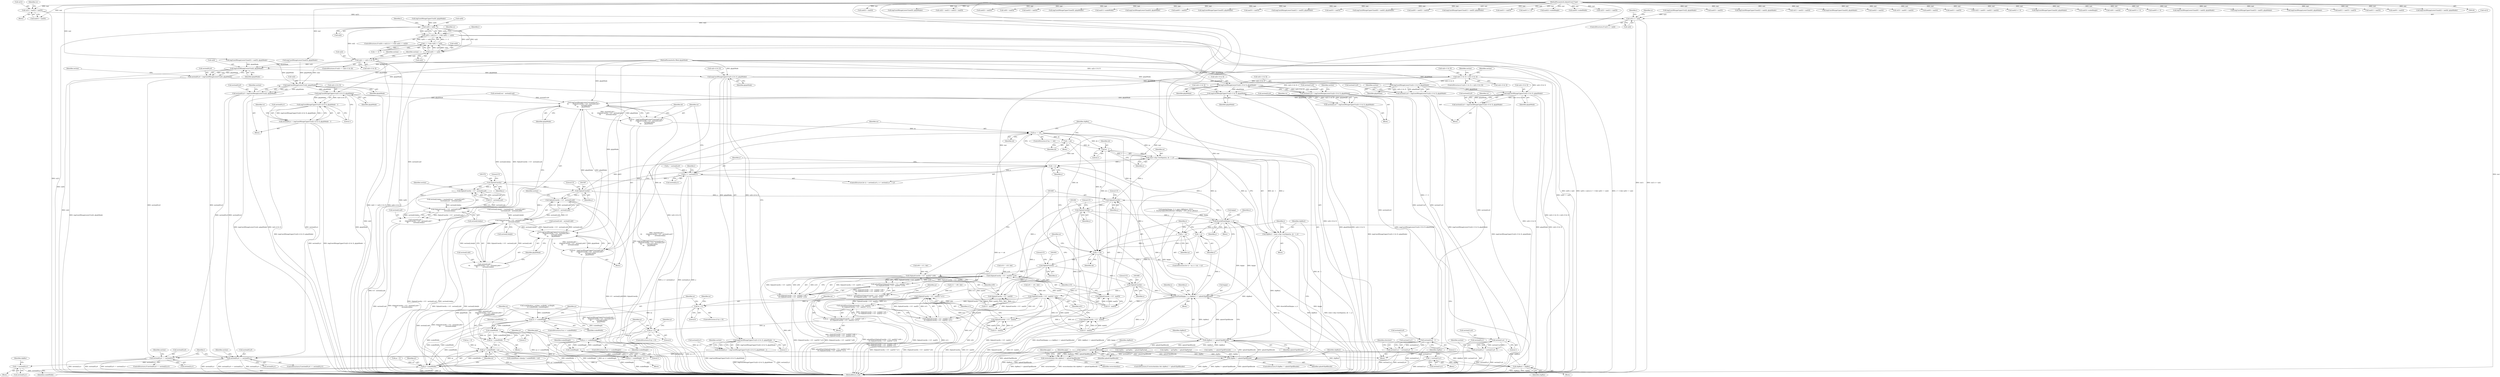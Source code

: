 digraph "0_poppler_a9b8ab4657dec65b8b86c225d12c533ad7e984e2@array" {
"1000165" [label="(Call,vy[1] = mat[3] + mat[5])"];
"1000105" [label="(MethodParameterIn,SplashCoord *mat)"];
"1000653" [label="(Call,vy[1] <= vy[i])"];
"1000666" [label="(Call,vy[0] < vy[i])"];
"1000665" [label="(Call,vy[0] < vy[i] || (i != 3 && vy[0] == vy[i]))"];
"1000677" [label="(Call,vy[0] == vy[i])"];
"1000673" [label="(Call,i != 3 && vy[0] == vy[i])"];
"1000689" [label="(Call,vy[i] == vy[(i+1) & 3])"];
"1000707" [label="(Call,imgCoordMungeLowerC(vy[i], glyphMode))"];
"1000701" [label="(Call,section[0].y0 = imgCoordMungeLowerC(vy[i], glyphMode))"];
"1001481" [label="(Call,section[0].y0 == section[0].y1)"];
"1001493" [label="(Call,++section[0].y1)"];
"1001507" [label="(Call,section[0].y0 == section[2].y1)"];
"1000719" [label="(Call,imgCoordMungeUpperC(vy[(i+2) & 3], glyphMode))"];
"1000718" [label="(Call,imgCoordMungeUpperC(vy[(i+2) & 3], glyphMode) - 1)"];
"1000712" [label="(Call,section[0].y1 = imgCoordMungeUpperC(vy[(i+2) & 3], glyphMode) - 1)"];
"1001560" [label="(Call,imgCoordMungeLowerC(section[i].xa0 +\n\t\t\t         ((SplashCoord)y + 0.5 - section[i].ya0) *\n\t\t\t           section[i].dxdya,\n\t\t\t       glyphMode))"];
"1001558" [label="(Call,xa = imgCoordMungeLowerC(section[i].xa0 +\n\t\t\t         ((SplashCoord)y + 0.5 - section[i].ya0) *\n\t\t\t           section[i].dxdya,\n\t\t\t       glyphMode))"];
"1001613" [label="(Call,xa == xb)"];
"1001617" [label="(Call,++xb)"];
"1001628" [label="(Call,xb - 1)"];
"1001626" [label="(Call,state->clip->testSpan(xa, xb - 1, y))"];
"1001555" [label="(Call,++y)"];
"1001548" [label="(Call,y <= section[i].y1)"];
"1001569" [label="(Call,(SplashCoord)y)"];
"1001567" [label="(Call,((SplashCoord)y + 0.5 - section[i].ya0) *\n\t\t\t           section[i].dxdya)"];
"1001561" [label="(Call,section[i].xa0 +\n\t\t\t         ((SplashCoord)y + 0.5 - section[i].ya0) *\n\t\t\t           section[i].dxdya)"];
"1001568" [label="(Call,(SplashCoord)y + 0.5 - section[i].ya0)"];
"1001596" [label="(Call,(SplashCoord)y)"];
"1001594" [label="(Call,((SplashCoord)y + 0.5 - section[i].yb0) *\n\t\t\t           section[i].dxdyb)"];
"1001587" [label="(Call,imgCoordMungeUpperC(section[i].xb0 +\n\t\t\t         ((SplashCoord)y + 0.5 - section[i].yb0) *\n\t\t\t           section[i].dxdyb,\n\t\t\t       glyphMode))"];
"1001585" [label="(Call,xb = imgCoordMungeUpperC(section[i].xb0 +\n\t\t\t         ((SplashCoord)y + 0.5 - section[i].yb0) *\n\t\t\t           section[i].dxdyb,\n\t\t\t       glyphMode))"];
"1001588" [label="(Call,section[i].xb0 +\n\t\t\t         ((SplashCoord)y + 0.5 - section[i].yb0) *\n\t\t\t           section[i].dxdyb)"];
"1001595" [label="(Call,(SplashCoord)y + 0.5 - section[i].yb0)"];
"1001664" [label="(Call,(SplashCoord)y)"];
"1001662" [label="(Call,((SplashCoord)y + 0.5 - mat[5]) * ir10)"];
"1001649" [label="(Call,splashFloor(((SplashCoord)x + 0.5 - mat[4]) * ir00 +\n\t\t\t ((SplashCoord)y + 0.5 - mat[5]) * ir10))"];
"1001647" [label="(Call,xx = splashFloor(((SplashCoord)x + 0.5 - mat[4]) * ir00 +\n\t\t\t ((SplashCoord)y + 0.5 - mat[5]) * ir10))"];
"1001700" [label="(Call,xx < 0)"];
"1001709" [label="(Call,xx >= scaledWidth)"];
"1001715" [label="(Call,scaledWidth - 1)"];
"1001713" [label="(Call,xx = scaledWidth - 1)"];
"1001745" [label="(Call,yy * scaledWidth + xx)"];
"1001746" [label="(Call,yy * scaledWidth)"];
"1001650" [label="(Call,((SplashCoord)x + 0.5 - mat[4]) * ir00 +\n\t\t\t ((SplashCoord)y + 0.5 - mat[5]) * ir10)"];
"1001663" [label="(Call,(SplashCoord)y + 0.5 - mat[5])"];
"1001690" [label="(Call,(SplashCoord)y)"];
"1001688" [label="(Call,((SplashCoord)y + 0.5 - mat[5]) * ir11)"];
"1001675" [label="(Call,splashFloor(((SplashCoord)x + 0.5 - mat[4]) * ir01 +\n\t\t\t ((SplashCoord)y + 0.5 - mat[5]) * ir11))"];
"1001673" [label="(Call,yy = splashFloor(((SplashCoord)x + 0.5 - mat[4]) * ir01 +\n\t\t\t ((SplashCoord)y + 0.5 - mat[5]) * ir11))"];
"1001719" [label="(Call,yy < 0)"];
"1001728" [label="(Call,yy >= scaledHeight)"];
"1001734" [label="(Call,scaledHeight - 1)"];
"1001732" [label="(Call,yy = scaledHeight - 1)"];
"1001676" [label="(Call,((SplashCoord)x + 0.5 - mat[4]) * ir01 +\n\t\t\t ((SplashCoord)y + 0.5 - mat[5]) * ir11)"];
"1001689" [label="(Call,(SplashCoord)y + 0.5 - mat[5])"];
"1001757" [label="(Call,drawAAPixel(&pipe, x, y))"];
"1001644" [label="(Call,++x)"];
"1001641" [label="(Call,x < xb)"];
"1001653" [label="(Call,(SplashCoord)x)"];
"1001651" [label="(Call,((SplashCoord)x + 0.5 - mat[4]) * ir00)"];
"1001652" [label="(Call,(SplashCoord)x + 0.5 - mat[4])"];
"1001679" [label="(Call,(SplashCoord)x)"];
"1001677" [label="(Call,((SplashCoord)x + 0.5 - mat[4]) * ir01)"];
"1001678" [label="(Call,(SplashCoord)x + 0.5 - mat[4])"];
"1001764" [label="(Call,drawPixel(&pipe, x, y, clipRes2 == splashClipAllInside))"];
"1001624" [label="(Call,clipRes2 = state->clip->testSpan(xa, xb - 1, y))"];
"1001753" [label="(Call,clipRes2 != splashClipAllInside)"];
"1001620" [label="(Call,clipRes != splashClipAllInside)"];
"1001634" [label="(Call,clipRes2 = clipRes)"];
"1001769" [label="(Call,clipRes2 == splashClipAllInside)"];
"1001751" [label="(Call,vectorAntialias && clipRes2 != splashClipAllInside)"];
"1001638" [label="(Call,x = xa)"];
"1000835" [label="(Call,imgCoordMungeLowerC(vy[i], glyphMode))"];
"1000829" [label="(Call,section[0].y0 = imgCoordMungeLowerC(vy[i], glyphMode))"];
"1000847" [label="(Call,imgCoordMungeUpperC(vy[(i+2) & 3], glyphMode))"];
"1000846" [label="(Call,imgCoordMungeUpperC(vy[(i+2) & 3], glyphMode) - 1)"];
"1000840" [label="(Call,section[2].y1 = imgCoordMungeUpperC(vy[(i+2) & 3], glyphMode) - 1)"];
"1000997" [label="(Call,imgCoordMungeLowerC(vy[(i+1) & 3], glyphMode))"];
"1000991" [label="(Call,section[1].y0 = imgCoordMungeLowerC(vy[(i+1) & 3], glyphMode))"];
"1001257" [label="(Call,section[1].y0 - 1)"];
"1001251" [label="(Call,section[0].y1 = section[1].y0 - 1)"];
"1001012" [label="(Call,imgCoordMungeUpperC(vy[(i+3) & 3], glyphMode))"];
"1001006" [label="(Call,section[2].y0 = imgCoordMungeUpperC(vy[(i+3) & 3], glyphMode))"];
"1001270" [label="(Call,section[2].y0 - 1)"];
"1001264" [label="(Call,section[1].y1 = section[2].y0 - 1)"];
"1001519" [label="(Call,++section[1].y1)"];
"1001128" [label="(Call,imgCoordMungeLowerC(vy[(i+3) & 3], glyphMode))"];
"1001122" [label="(Call,section[1].y0 = imgCoordMungeLowerC(vy[(i+3) & 3], glyphMode))"];
"1001143" [label="(Call,imgCoordMungeUpperC(vy[(i+1) & 3], glyphMode))"];
"1001137" [label="(Call,section[2].y0 = imgCoordMungeUpperC(vy[(i+1) & 3], glyphMode))"];
"1000975" [label="(Call,vy[(i+1) & 3] < vy[(i+3) & 3])"];
"1001645" [label="(Identifier,x)"];
"1001677" [label="(Call,((SplashCoord)x + 0.5 - mat[4]) * ir01)"];
"1001276" [label="(Literal,1)"];
"1001774" [label="(MethodReturn,void)"];
"1000997" [label="(Call,imgCoordMungeLowerC(vy[(i+1) & 3], glyphMode))"];
"1000689" [label="(Call,vy[i] == vy[(i+1) & 3])"];
"1001723" [label="(Call,yy = 0)"];
"1001627" [label="(Identifier,xa)"];
"1001492" [label="(Block,)"];
"1001769" [label="(Call,clipRes2 == splashClipAllInside)"];
"1001676" [label="(Call,((SplashCoord)x + 0.5 - mat[4]) * ir01 +\n\t\t\t ((SplashCoord)y + 0.5 - mat[5]) * ir11)"];
"1001263" [label="(Literal,1)"];
"1001129" [label="(Call,vy[(i+3) & 3])"];
"1000451" [label="(Call,mat[2] + mat[4])"];
"1001599" [label="(Call,0.5 - section[i].yb0)"];
"1001749" [label="(Identifier,xx)"];
"1001759" [label="(Identifier,pipe)"];
"1000840" [label="(Call,section[2].y1 = imgCoordMungeUpperC(vy[(i+2) & 3], glyphMode) - 1)"];
"1001595" [label="(Call,(SplashCoord)y + 0.5 - section[i].yb0)"];
"1000835" [label="(Call,imgCoordMungeLowerC(vy[i], glyphMode))"];
"1001704" [label="(Call,xx = 0)"];
"1001526" [label="(Identifier,clipRes)"];
"1000830" [label="(Call,section[0].y0)"];
"1000688" [label="(ControlStructure,if (vy[i] == vy[(i+1) & 3]))"];
"1001499" [label="(Call,clipRes = opClipRes = splashClipPartial)"];
"1000408" [label="(Call,imgCoordMungeLowerC(mat[5], glyphMode))"];
"1001648" [label="(Identifier,xx)"];
"1000975" [label="(Call,vy[(i+1) & 3] < vy[(i+3) & 3])"];
"1000169" [label="(Call,mat[3] + mat[5])"];
"1001584" [label="(Identifier,glyphMode)"];
"1000191" [label="(Call,vy[2] = mat[1] + mat[3] + mat[5])"];
"1001646" [label="(Block,)"];
"1001729" [label="(Identifier,yy)"];
"1001128" [label="(Call,imgCoordMungeLowerC(vy[(i+3) & 3], glyphMode))"];
"1000664" [label="(ControlStructure,if (vy[0] < vy[i] || (i != 3 && vy[0] == vy[i])))"];
"1001548" [label="(Call,y <= section[i].y1)"];
"1000992" [label="(Call,section[1].y0)"];
"1001121" [label="(Block,)"];
"1001257" [label="(Call,section[1].y0 - 1)"];
"1001700" [label="(Call,xx < 0)"];
"1001589" [label="(Call,section[i].xb0)"];
"1000860" [label="(Identifier,section)"];
"1001636" [label="(Identifier,clipRes)"];
"1000184" [label="(Call,mat[2] + mat[4])"];
"1001507" [label="(Call,section[0].y0 == section[2].y1)"];
"1000719" [label="(Call,imgCoordMungeUpperC(vy[(i+2) & 3], glyphMode))"];
"1001151" [label="(Identifier,glyphMode)"];
"1001598" [label="(Identifier,y)"];
"1000147" [label="(Call,vy[0] = mat[5])"];
"1001748" [label="(Identifier,scaledWidth)"];
"1000611" [label="(Call,ir11 = r00 / det)"];
"1001643" [label="(Identifier,xb)"];
"1001540" [label="(ControlStructure,for (y = section[i].y0; y <= section[i].y1; ++y))"];
"1001620" [label="(Call,clipRes != splashClipAllInside)"];
"1000667" [label="(Call,vy[0])"];
"1000666" [label="(Call,vy[0] < vy[i])"];
"1001657" [label="(Literal,0.5)"];
"1000856" [label="(Literal,1)"];
"1001765" [label="(Call,&pipe)"];
"1001623" [label="(Block,)"];
"1000700" [label="(Block,)"];
"1001562" [label="(Call,section[i].xa0)"];
"1000475" [label="(Call,mat[2] + mat[4])"];
"1001673" [label="(Call,yy = splashFloor(((SplashCoord)x + 0.5 - mat[4]) * ir01 +\n\t\t\t ((SplashCoord)y + 0.5 - mat[5]) * ir11))"];
"1001734" [label="(Call,scaledHeight - 1)"];
"1001258" [label="(Call,section[1].y0)"];
"1000418" [label="(Call,imgCoordMungeUpperC(mat[5], glyphMode))"];
"1000848" [label="(Call,vy[(i+2) & 3])"];
"1001701" [label="(Identifier,xx)"];
"1000559" [label="(Call,mat[1] / scaledWidth)"];
"1001647" [label="(Call,xx = splashFloor(((SplashCoord)x + 0.5 - mat[4]) * ir00 +\n\t\t\t ((SplashCoord)y + 0.5 - mat[5]) * ir10))"];
"1001747" [label="(Identifier,yy)"];
"1000675" [label="(Identifier,i)"];
"1001522" [label="(Identifier,section)"];
"1001716" [label="(Identifier,scaledWidth)"];
"1001745" [label="(Call,yy * scaledWidth + xx)"];
"1001394" [label="(Call,section[i].dxdya = (section[i].xa1 - section[i].xa0) /\n                       (section[i].ya1 - section[i].ya0))"];
"1000459" [label="(Call,imgCoordMungeLowerC(mat[4], glyphMode))"];
"1000693" [label="(Call,vy[(i+1) & 3])"];
"1001138" [label="(Call,section[2].y0)"];
"1000712" [label="(Call,section[0].y1 = imgCoordMungeUpperC(vy[(i+2) & 3], glyphMode) - 1)"];
"1000836" [label="(Call,vy[i])"];
"1000702" [label="(Call,section[0].y0)"];
"1001631" [label="(Identifier,y)"];
"1001560" [label="(Call,imgCoordMungeLowerC(section[i].xa0 +\n\t\t\t         ((SplashCoord)y + 0.5 - section[i].ya0) *\n\t\t\t           section[i].dxdya,\n\t\t\t       glyphMode))"];
"1001668" [label="(Literal,0.5)"];
"1001622" [label="(Identifier,splashClipAllInside)"];
"1000832" [label="(Identifier,section)"];
"1000674" [label="(Call,i != 3)"];
"1001612" [label="(ControlStructure,if (xa == xb))"];
"1001024" [label="(Identifier,vx)"];
"1001758" [label="(Call,&pipe)"];
"1001662" [label="(Call,((SplashCoord)y + 0.5 - mat[5]) * ir10)"];
"1000847" [label="(Call,imgCoordMungeUpperC(vy[(i+2) & 3], glyphMode))"];
"1001555" [label="(Call,++y)"];
"1000357" [label="(Call,mat[0] + mat[4])"];
"1001452" [label="(Call,pipeInit(&pipe, 0, 0, state->fillPattern, NULL,\n\t   (Guchar)splashRound(state->fillAlpha * 255), gTrue, gFalse))"];
"1000974" [label="(ControlStructure,if (vy[(i+1) & 3] < vy[(i+3) & 3]))"];
"1000662" [label="(Identifier,i)"];
"1000512" [label="(Call,imgCoordMungeUpperC(mat[5], glyphMode))"];
"1001674" [label="(Identifier,yy)"];
"1001541" [label="(Call,y = section[i].y0)"];
"1001763" [label="(Block,)"];
"1000199" [label="(Call,mat[3] + mat[5])"];
"1001692" [label="(Identifier,y)"];
"1000423" [label="(Call,imgCoordMungeLowerC(mat[1] + mat[5], glyphMode))"];
"1001572" [label="(Call,0.5 - section[i].ya0)"];
"1000494" [label="(Call,mat[3] + mat[5])"];
"1001709" [label="(Call,xx >= scaledWidth)"];
"1001587" [label="(Call,imgCoordMungeUpperC(section[i].xb0 +\n\t\t\t         ((SplashCoord)y + 0.5 - section[i].yb0) *\n\t\t\t           section[i].dxdyb,\n\t\t\t       glyphMode))"];
"1001007" [label="(Call,section[2].y0)"];
"1001430" [label="(Call,section[i].xb1 - section[i].xb0)"];
"1000594" [label="(Call,ir00 = r11 / det)"];
"1001271" [label="(Call,section[2].y0)"];
"1001639" [label="(Identifier,x)"];
"1001252" [label="(Call,section[0].y1)"];
"1001708" [label="(ControlStructure,if (xx >= scaledWidth))"];
"1001687" [label="(Identifier,ir01)"];
"1000356" [label="(Call,imgCoordMungeUpperC(mat[0] + mat[4], glyphMode))"];
"1001558" [label="(Call,xa = imgCoordMungeLowerC(section[i].xa0 +\n\t\t\t         ((SplashCoord)y + 0.5 - section[i].ya0) *\n\t\t\t           section[i].dxdya,\n\t\t\t       glyphMode))"];
"1001735" [label="(Identifier,scaledHeight)"];
"1001728" [label="(Call,yy >= scaledHeight)"];
"1000180" [label="(Call,mat[0] + mat[2] + mat[4])"];
"1001143" [label="(Call,imgCoordMungeUpperC(vy[(i+1) & 3], glyphMode))"];
"1001663" [label="(Call,(SplashCoord)y + 0.5 - mat[5])"];
"1001481" [label="(Call,section[0].y0 == section[0].y1)"];
"1000668" [label="(Identifier,vy)"];
"1000399" [label="(Call,imgCoordMungeUpperC(mat[1] + mat[5], glyphMode))"];
"1000424" [label="(Call,mat[1] + mat[5])"];
"1000313" [label="(Call,imgCoordMungeUpperC(vy[i], glyphMode))"];
"1000390" [label="(Call,mat[1] >= 0)"];
"1001600" [label="(Literal,0.5)"];
"1001626" [label="(Call,state->clip->testSpan(xa, xb - 1, y))"];
"1000566" [label="(Call,mat[2] / scaledHeight)"];
"1000665" [label="(Call,vy[0] < vy[i] || (i != 3 && vy[0] == vy[i]))"];
"1001496" [label="(Identifier,section)"];
"1000552" [label="(Call,mat[0] / scaledWidth)"];
"1000165" [label="(Call,vy[1] = mat[3] + mat[5])"];
"1001664" [label="(Call,(SplashCoord)y)"];
"1000843" [label="(Identifier,section)"];
"1001278" [label="(Identifier,nSections)"];
"1000728" [label="(Literal,1)"];
"1000166" [label="(Call,vy[1])"];
"1000217" [label="(Call,vy[3] = mat[1] + mat[5])"];
"1001712" [label="(Block,)"];
"1001719" [label="(Call,yy < 0)"];
"1001760" [label="(Identifier,x)"];
"1001571" [label="(Identifier,y)"];
"1000502" [label="(Call,imgCoordMungeLowerC(mat[5], glyphMode))"];
"1000855" [label="(Identifier,glyphMode)"];
"1001771" [label="(Identifier,splashClipAllInside)"];
"1001618" [label="(Identifier,xb)"];
"1001596" [label="(Call,(SplashCoord)y)"];
"1000518" [label="(Call,mat[3] + mat[5])"];
"1001614" [label="(Identifier,xa)"];
"1001630" [label="(Literal,1)"];
"1000605" [label="(Call,ir10 = -r10 / det)"];
"1000711" [label="(Identifier,glyphMode)"];
"1001136" [label="(Identifier,glyphMode)"];
"1001270" [label="(Call,section[2].y0 - 1)"];
"1000715" [label="(Identifier,section)"];
"1001690" [label="(Call,(SplashCoord)y)"];
"1001557" [label="(Block,)"];
"1000994" [label="(Identifier,section)"];
"1001619" [label="(ControlStructure,if (clipRes != splashClipAllInside))"];
"1000828" [label="(Block,)"];
"1000450" [label="(Call,imgCoordMungeUpperC(mat[2] + mat[4], glyphMode))"];
"1000732" [label="(Identifier,vx)"];
"1000154" [label="(Call,vx[1] = mat[2] + mat[4])"];
"1001650" [label="(Call,((SplashCoord)x + 0.5 - mat[4]) * ir00 +\n\t\t\t ((SplashCoord)y + 0.5 - mat[5]) * ir10)"];
"1001585" [label="(Call,xb = imgCoordMungeUpperC(section[i].xb0 +\n\t\t\t         ((SplashCoord)y + 0.5 - section[i].yb0) *\n\t\t\t           section[i].dxdyb,\n\t\t\t       glyphMode))"];
"1001401" [label="(Call,section[i].xa1 - section[i].xa0)"];
"1001694" [label="(Literal,0.5)"];
"1000375" [label="(Call,imgCoordMungeUpperC(mat[4], glyphMode))"];
"1001770" [label="(Identifier,clipRes2)"];
"1000720" [label="(Call,vy[(i+2) & 3])"];
"1000690" [label="(Call,vy[i])"];
"1001251" [label="(Call,section[0].y1 = section[1].y0 - 1)"];
"1001569" [label="(Call,(SplashCoord)y)"];
"1001751" [label="(Call,vectorAntialias && clipRes2 != splashClipAllInside)"];
"1001675" [label="(Call,splashFloor(((SplashCoord)x + 0.5 - mat[4]) * ir01 +\n\t\t\t ((SplashCoord)y + 0.5 - mat[5]) * ir11))"];
"1001710" [label="(Identifier,xx)"];
"1000678" [label="(Call,vy[0])"];
"1000681" [label="(Call,vy[i])"];
"1001506" [label="(ControlStructure,if (section[0].y0 == section[2].y1))"];
"1001717" [label="(Literal,1)"];
"1000158" [label="(Call,mat[2] + mat[4])"];
"1001727" [label="(ControlStructure,if (yy >= scaledHeight))"];
"1001588" [label="(Call,section[i].xb0 +\n\t\t\t         ((SplashCoord)y + 0.5 - section[i].yb0) *\n\t\t\t           section[i].dxdyb)"];
"1001666" [label="(Identifier,y)"];
"1001606" [label="(Call,section[i].dxdyb)"];
"1001525" [label="(Call,clipRes = opClipRes = splashClipPartial)"];
"1000206" [label="(Call,vx[3] = mat[0] + mat[4])"];
"1000991" [label="(Call,section[1].y0 = imgCoordMungeLowerC(vy[(i+1) & 3], glyphMode))"];
"1001628" [label="(Call,xb - 1)"];
"1001532" [label="(Identifier,i)"];
"1001629" [label="(Identifier,xb)"];
"1000713" [label="(Call,section[0].y1)"];
"1001613" [label="(Call,xa == xb)"];
"1001702" [label="(Literal,0)"];
"1001753" [label="(Call,clipRes2 != splashClipAllInside)"];
"1001736" [label="(Literal,1)"];
"1000105" [label="(MethodParameterIn,SplashCoord *mat)"];
"1001568" [label="(Call,(SplashCoord)y + 0.5 - section[i].ya0)"];
"1001012" [label="(Call,imgCoordMungeUpperC(vy[(i+3) & 3], glyphMode))"];
"1000990" [label="(Block,)"];
"1000653" [label="(Call,vy[1] <= vy[i])"];
"1001640" [label="(Identifier,xa)"];
"1001518" [label="(Block,)"];
"1000670" [label="(Call,vy[i])"];
"1001683" [label="(Literal,0.5)"];
"1001761" [label="(Identifier,y)"];
"1001644" [label="(Call,++x)"];
"1001720" [label="(Identifier,yy)"];
"1001679" [label="(Call,(SplashCoord)x)"];
"1001579" [label="(Call,section[i].dxdya)"];
"1000704" [label="(Identifier,section)"];
"1001608" [label="(Identifier,section)"];
"1000677" [label="(Call,vy[0] == vy[i])"];
"1001766" [label="(Identifier,pipe)"];
"1001637" [label="(ControlStructure,for (x = xa; x < xb; ++x))"];
"1001698" [label="(Identifier,ir11)"];
"1000517" [label="(Call,imgCoordMungeLowerC(mat[3] + mat[5], glyphMode))"];
"1001661" [label="(Identifier,ir00)"];
"1001616" [label="(Block,)"];
"1001711" [label="(Identifier,scaledWidth)"];
"1001699" [label="(ControlStructure,if (xx < 0))"];
"1001123" [label="(Call,section[1].y0)"];
"1000707" [label="(Call,imgCoordMungeLowerC(vy[i], glyphMode))"];
"1000599" [label="(Call,ir01 = -r01 / det)"];
"1001487" [label="(Call,section[0].y1)"];
"1001714" [label="(Identifier,xx)"];
"1001733" [label="(Identifier,yy)"];
"1001764" [label="(Call,drawPixel(&pipe, x, y, clipRes2 == splashClipAllInside))"];
"1001689" [label="(Call,(SplashCoord)y + 0.5 - mat[5])"];
"1001009" [label="(Identifier,section)"];
"1000381" [label="(Call,mat[0] + mat[4])"];
"1000829" [label="(Call,section[0].y0 = imgCoordMungeLowerC(vy[i], glyphMode))"];
"1001624" [label="(Call,clipRes2 = state->clip->testSpan(xa, xb - 1, y))"];
"1001754" [label="(Identifier,clipRes2)"];
"1001652" [label="(Call,(SplashCoord)x + 0.5 - mat[4])"];
"1000178" [label="(Identifier,vx)"];
"1000400" [label="(Call,mat[1] + mat[5])"];
"1001520" [label="(Call,section[1].y1)"];
"1001750" [label="(ControlStructure,if (vectorAntialias && clipRes2 != splashClipAllInside))"];
"1001581" [label="(Identifier,section)"];
"1001513" [label="(Call,section[2].y1)"];
"1001705" [label="(Identifier,xx)"];
"1001567" [label="(Call,((SplashCoord)y + 0.5 - section[i].ya0) *\n\t\t\t           section[i].dxdya)"];
"1001731" [label="(Block,)"];
"1001756" [label="(Block,)"];
"1000176" [label="(Call,vx[2] = mat[0] + mat[2] + mat[4])"];
"1001755" [label="(Identifier,splashClipAllInside)"];
"1001559" [label="(Identifier,xa)"];
"1001634" [label="(Call,clipRes2 = clipRes)"];
"1000976" [label="(Call,vy[(i+1) & 3])"];
"1001642" [label="(Identifier,x)"];
"1001746" [label="(Call,yy * scaledWidth)"];
"1000106" [label="(MethodParameterIn,GBool glyphMode)"];
"1001693" [label="(Call,0.5 - mat[5])"];
"1001713" [label="(Call,xx = scaledWidth - 1)"];
"1001681" [label="(Identifier,x)"];
"1000441" [label="(Call,mat[2] >= 0)"];
"1001678" [label="(Call,(SplashCoord)x + 0.5 - mat[4])"];
"1000107" [label="(Block,)"];
"1001265" [label="(Call,section[1].y1)"];
"1001006" [label="(Call,section[2].y0 = imgCoordMungeUpperC(vy[(i+3) & 3], glyphMode))"];
"1001724" [label="(Identifier,yy)"];
"1001767" [label="(Identifier,x)"];
"1001721" [label="(Literal,0)"];
"1000998" [label="(Call,vy[(i+1) & 3])"];
"1000469" [label="(Call,imgCoordMungeUpperC(mat[4], glyphMode))"];
"1000718" [label="(Call,imgCoordMungeUpperC(vy[(i+2) & 3], glyphMode) - 1)"];
"1001635" [label="(Identifier,clipRes2)"];
"1000573" [label="(Call,mat[3] / scaledHeight)"];
"1001611" [label="(Identifier,glyphMode)"];
"1000140" [label="(Call,vx[0] = mat[4])"];
"1001688" [label="(Call,((SplashCoord)y + 0.5 - mat[5]) * ir11)"];
"1001594" [label="(Call,((SplashCoord)y + 0.5 - section[i].yb0) *\n\t\t\t           section[i].dxdyb)"];
"1001550" [label="(Call,section[i].y1)"];
"1001656" [label="(Call,0.5 - mat[4])"];
"1000691" [label="(Identifier,vy)"];
"1000841" [label="(Call,section[2].y1)"];
"1001715" [label="(Call,scaledWidth - 1)"];
"1001480" [label="(ControlStructure,if (section[0].y0 == section[0].y1))"];
"1001508" [label="(Call,section[0].y0)"];
"1001617" [label="(Call,++xb)"];
"1001732" [label="(Call,yy = scaledHeight - 1)"];
"1000484" [label="(Call,mat[3] >= 0)"];
"1001586" [label="(Identifier,xb)"];
"1001267" [label="(Identifier,section)"];
"1000347" [label="(Call,mat[0] >= 0)"];
"1000380" [label="(Call,imgCoordMungeLowerC(mat[0] + mat[4], glyphMode))"];
"1000983" [label="(Call,vy[(i+3) & 3])"];
"1001615" [label="(Identifier,xb)"];
"1001423" [label="(Call,section[i].dxdyb = (section[i].xb1 - section[i].xb0) /\n                       (section[i].yb1 - section[i].yb0))"];
"1001621" [label="(Identifier,clipRes)"];
"1000701" [label="(Call,section[0].y0 = imgCoordMungeLowerC(vy[i], glyphMode))"];
"1001549" [label="(Identifier,y)"];
"1000493" [label="(Call,imgCoordMungeUpperC(mat[3] + mat[5], glyphMode))"];
"1001561" [label="(Call,section[i].xa0 +\n\t\t\t         ((SplashCoord)y + 0.5 - section[i].ya0) *\n\t\t\t           section[i].dxdya)"];
"1001718" [label="(ControlStructure,if (yy < 0))"];
"1001655" [label="(Identifier,x)"];
"1001739" [label="(Identifier,pipe)"];
"1001125" [label="(Identifier,section)"];
"1001500" [label="(Identifier,clipRes)"];
"1001667" [label="(Call,0.5 - mat[5])"];
"1000251" [label="(Call,imgCoordMungeUpperC(vy[0], glyphMode))"];
"1000657" [label="(Call,vy[i])"];
"1001651" [label="(Call,((SplashCoord)x + 0.5 - mat[4]) * ir00)"];
"1001140" [label="(Identifier,section)"];
"1000365" [label="(Call,imgCoordMungeLowerC(mat[4], glyphMode))"];
"1001768" [label="(Identifier,y)"];
"1001144" [label="(Call,vy[(i+1) & 3])"];
"1001672" [label="(Identifier,ir10)"];
"1000673" [label="(Call,i != 3 && vy[0] == vy[i])"];
"1000195" [label="(Call,mat[1] + mat[3] + mat[5])"];
"1000708" [label="(Call,vy[i])"];
"1001633" [label="(Block,)"];
"1001122" [label="(Call,section[1].y0 = imgCoordMungeLowerC(vy[(i+3) & 3], glyphMode))"];
"1000686" [label="(Identifier,i)"];
"1001264" [label="(Call,section[1].y1 = section[2].y0 - 1)"];
"1001020" [label="(Identifier,glyphMode)"];
"1001573" [label="(Literal,0.5)"];
"1000839" [label="(Identifier,glyphMode)"];
"1000846" [label="(Call,imgCoordMungeUpperC(vy[(i+2) & 3], glyphMode) - 1)"];
"1001137" [label="(Call,section[2].y0 = imgCoordMungeUpperC(vy[(i+1) & 3], glyphMode))"];
"1000221" [label="(Call,mat[1] + mat[5])"];
"1000727" [label="(Identifier,glyphMode)"];
"1001556" [label="(Identifier,y)"];
"1001730" [label="(Identifier,scaledHeight)"];
"1001013" [label="(Call,vy[(i+3) & 3])"];
"1001494" [label="(Call,section[0].y1)"];
"1001155" [label="(Identifier,vx)"];
"1001649" [label="(Call,splashFloor(((SplashCoord)x + 0.5 - mat[4]) * ir00 +\n\t\t\t ((SplashCoord)y + 0.5 - mat[5]) * ir10))"];
"1001741" [label="(Call,scaledMask->data[yy * scaledWidth + xx])"];
"1000654" [label="(Call,vy[1])"];
"1001482" [label="(Call,section[0].y0)"];
"1001641" [label="(Call,x < xb)"];
"1000652" [label="(ControlStructure,if (vy[1] <= vy[i]))"];
"1001752" [label="(Identifier,vectorAntialias)"];
"1001519" [label="(Call,++section[1].y1)"];
"1001493" [label="(Call,++section[0].y1)"];
"1001538" [label="(Identifier,i)"];
"1000210" [label="(Call,mat[0] + mat[4])"];
"1000341" [label="(Call,clipRes == splashClipAllOutside)"];
"1001682" [label="(Call,0.5 - mat[4])"];
"1001638" [label="(Call,x = xa)"];
"1001757" [label="(Call,drawAAPixel(&pipe, x, y))"];
"1000618" [label="(Call,scaleMask(src, srcData, srcWidth, srcHeight,\n \t\t\t scaledWidth, scaledHeight))"];
"1001005" [label="(Identifier,glyphMode)"];
"1001625" [label="(Identifier,clipRes2)"];
"1000474" [label="(Call,imgCoordMungeLowerC(mat[2] + mat[4], glyphMode))"];
"1001653" [label="(Call,(SplashCoord)x)"];
"1000165" -> "1000107"  [label="AST: "];
"1000165" -> "1000169"  [label="CFG: "];
"1000166" -> "1000165"  [label="AST: "];
"1000169" -> "1000165"  [label="AST: "];
"1000178" -> "1000165"  [label="CFG: "];
"1000165" -> "1001774"  [label="DDG: vy[1]"];
"1000105" -> "1000165"  [label="DDG: mat"];
"1000165" -> "1000653"  [label="DDG: vy[1]"];
"1000105" -> "1000100"  [label="AST: "];
"1000105" -> "1001774"  [label="DDG: mat"];
"1000105" -> "1000140"  [label="DDG: mat"];
"1000105" -> "1000147"  [label="DDG: mat"];
"1000105" -> "1000154"  [label="DDG: mat"];
"1000105" -> "1000158"  [label="DDG: mat"];
"1000105" -> "1000169"  [label="DDG: mat"];
"1000105" -> "1000176"  [label="DDG: mat"];
"1000105" -> "1000180"  [label="DDG: mat"];
"1000105" -> "1000184"  [label="DDG: mat"];
"1000105" -> "1000191"  [label="DDG: mat"];
"1000105" -> "1000195"  [label="DDG: mat"];
"1000105" -> "1000199"  [label="DDG: mat"];
"1000105" -> "1000206"  [label="DDG: mat"];
"1000105" -> "1000210"  [label="DDG: mat"];
"1000105" -> "1000217"  [label="DDG: mat"];
"1000105" -> "1000221"  [label="DDG: mat"];
"1000105" -> "1000347"  [label="DDG: mat"];
"1000105" -> "1000356"  [label="DDG: mat"];
"1000105" -> "1000357"  [label="DDG: mat"];
"1000105" -> "1000365"  [label="DDG: mat"];
"1000105" -> "1000375"  [label="DDG: mat"];
"1000105" -> "1000380"  [label="DDG: mat"];
"1000105" -> "1000381"  [label="DDG: mat"];
"1000105" -> "1000390"  [label="DDG: mat"];
"1000105" -> "1000399"  [label="DDG: mat"];
"1000105" -> "1000400"  [label="DDG: mat"];
"1000105" -> "1000408"  [label="DDG: mat"];
"1000105" -> "1000418"  [label="DDG: mat"];
"1000105" -> "1000423"  [label="DDG: mat"];
"1000105" -> "1000424"  [label="DDG: mat"];
"1000105" -> "1000441"  [label="DDG: mat"];
"1000105" -> "1000450"  [label="DDG: mat"];
"1000105" -> "1000451"  [label="DDG: mat"];
"1000105" -> "1000459"  [label="DDG: mat"];
"1000105" -> "1000469"  [label="DDG: mat"];
"1000105" -> "1000474"  [label="DDG: mat"];
"1000105" -> "1000475"  [label="DDG: mat"];
"1000105" -> "1000484"  [label="DDG: mat"];
"1000105" -> "1000493"  [label="DDG: mat"];
"1000105" -> "1000494"  [label="DDG: mat"];
"1000105" -> "1000502"  [label="DDG: mat"];
"1000105" -> "1000512"  [label="DDG: mat"];
"1000105" -> "1000517"  [label="DDG: mat"];
"1000105" -> "1000518"  [label="DDG: mat"];
"1000105" -> "1000552"  [label="DDG: mat"];
"1000105" -> "1000559"  [label="DDG: mat"];
"1000105" -> "1000566"  [label="DDG: mat"];
"1000105" -> "1000573"  [label="DDG: mat"];
"1000105" -> "1001656"  [label="DDG: mat"];
"1000105" -> "1001667"  [label="DDG: mat"];
"1000105" -> "1001682"  [label="DDG: mat"];
"1000105" -> "1001693"  [label="DDG: mat"];
"1000653" -> "1000652"  [label="AST: "];
"1000653" -> "1000657"  [label="CFG: "];
"1000654" -> "1000653"  [label="AST: "];
"1000657" -> "1000653"  [label="AST: "];
"1000662" -> "1000653"  [label="CFG: "];
"1000668" -> "1000653"  [label="CFG: "];
"1000653" -> "1001774"  [label="DDG: vy[1] <= vy[i]"];
"1000653" -> "1001774"  [label="DDG: vy[1]"];
"1000313" -> "1000653"  [label="DDG: vy[i]"];
"1000653" -> "1000666"  [label="DDG: vy[i]"];
"1000666" -> "1000665"  [label="AST: "];
"1000666" -> "1000670"  [label="CFG: "];
"1000667" -> "1000666"  [label="AST: "];
"1000670" -> "1000666"  [label="AST: "];
"1000675" -> "1000666"  [label="CFG: "];
"1000665" -> "1000666"  [label="CFG: "];
"1000666" -> "1001774"  [label="DDG: vy[0]"];
"1000666" -> "1000665"  [label="DDG: vy[0]"];
"1000666" -> "1000665"  [label="DDG: vy[i]"];
"1000251" -> "1000666"  [label="DDG: vy[0]"];
"1000666" -> "1000677"  [label="DDG: vy[0]"];
"1000666" -> "1000677"  [label="DDG: vy[i]"];
"1000666" -> "1000689"  [label="DDG: vy[i]"];
"1000665" -> "1000664"  [label="AST: "];
"1000665" -> "1000673"  [label="CFG: "];
"1000673" -> "1000665"  [label="AST: "];
"1000686" -> "1000665"  [label="CFG: "];
"1000691" -> "1000665"  [label="CFG: "];
"1000665" -> "1001774"  [label="DDG: vy[0] < vy[i]"];
"1000665" -> "1001774"  [label="DDG: vy[0] < vy[i] || (i != 3 && vy[0] == vy[i])"];
"1000665" -> "1001774"  [label="DDG: i != 3 && vy[0] == vy[i]"];
"1000673" -> "1000665"  [label="DDG: i != 3"];
"1000673" -> "1000665"  [label="DDG: vy[0] == vy[i]"];
"1000677" -> "1000673"  [label="AST: "];
"1000677" -> "1000681"  [label="CFG: "];
"1000678" -> "1000677"  [label="AST: "];
"1000681" -> "1000677"  [label="AST: "];
"1000673" -> "1000677"  [label="CFG: "];
"1000677" -> "1001774"  [label="DDG: vy[0]"];
"1000677" -> "1000673"  [label="DDG: vy[0]"];
"1000677" -> "1000673"  [label="DDG: vy[i]"];
"1000677" -> "1000689"  [label="DDG: vy[i]"];
"1000673" -> "1000674"  [label="CFG: "];
"1000674" -> "1000673"  [label="AST: "];
"1000673" -> "1001774"  [label="DDG: vy[0] == vy[i]"];
"1000673" -> "1001774"  [label="DDG: i != 3"];
"1000674" -> "1000673"  [label="DDG: i"];
"1000674" -> "1000673"  [label="DDG: 3"];
"1000689" -> "1000688"  [label="AST: "];
"1000689" -> "1000693"  [label="CFG: "];
"1000690" -> "1000689"  [label="AST: "];
"1000693" -> "1000689"  [label="AST: "];
"1000704" -> "1000689"  [label="CFG: "];
"1000832" -> "1000689"  [label="CFG: "];
"1000689" -> "1001774"  [label="DDG: vy[(i+1) & 3]"];
"1000689" -> "1001774"  [label="DDG: vy[i] == vy[(i+1) & 3]"];
"1000689" -> "1000707"  [label="DDG: vy[i]"];
"1000689" -> "1000835"  [label="DDG: vy[i]"];
"1000689" -> "1000975"  [label="DDG: vy[(i+1) & 3]"];
"1000707" -> "1000701"  [label="AST: "];
"1000707" -> "1000711"  [label="CFG: "];
"1000708" -> "1000707"  [label="AST: "];
"1000711" -> "1000707"  [label="AST: "];
"1000701" -> "1000707"  [label="CFG: "];
"1000707" -> "1001774"  [label="DDG: vy[i]"];
"1000707" -> "1000701"  [label="DDG: vy[i]"];
"1000707" -> "1000701"  [label="DDG: glyphMode"];
"1000517" -> "1000707"  [label="DDG: glyphMode"];
"1000502" -> "1000707"  [label="DDG: glyphMode"];
"1000106" -> "1000707"  [label="DDG: glyphMode"];
"1000707" -> "1000719"  [label="DDG: glyphMode"];
"1000701" -> "1000700"  [label="AST: "];
"1000702" -> "1000701"  [label="AST: "];
"1000715" -> "1000701"  [label="CFG: "];
"1000701" -> "1001774"  [label="DDG: imgCoordMungeLowerC(vy[i], glyphMode)"];
"1000701" -> "1001481"  [label="DDG: section[0].y0"];
"1000701" -> "1001507"  [label="DDG: section[0].y0"];
"1001481" -> "1001480"  [label="AST: "];
"1001481" -> "1001487"  [label="CFG: "];
"1001482" -> "1001481"  [label="AST: "];
"1001487" -> "1001481"  [label="AST: "];
"1001496" -> "1001481"  [label="CFG: "];
"1001532" -> "1001481"  [label="CFG: "];
"1001481" -> "1001774"  [label="DDG: section[0].y1"];
"1001481" -> "1001774"  [label="DDG: section[0].y0 == section[0].y1"];
"1001481" -> "1001774"  [label="DDG: section[0].y0"];
"1000829" -> "1001481"  [label="DDG: section[0].y0"];
"1000712" -> "1001481"  [label="DDG: section[0].y1"];
"1001251" -> "1001481"  [label="DDG: section[0].y1"];
"1001481" -> "1001493"  [label="DDG: section[0].y1"];
"1001493" -> "1001492"  [label="AST: "];
"1001493" -> "1001494"  [label="CFG: "];
"1001494" -> "1001493"  [label="AST: "];
"1001500" -> "1001493"  [label="CFG: "];
"1001493" -> "1001774"  [label="DDG: section[0].y1"];
"1001507" -> "1001506"  [label="AST: "];
"1001507" -> "1001513"  [label="CFG: "];
"1001508" -> "1001507"  [label="AST: "];
"1001513" -> "1001507"  [label="AST: "];
"1001522" -> "1001507"  [label="CFG: "];
"1001532" -> "1001507"  [label="CFG: "];
"1001507" -> "1001774"  [label="DDG: section[2].y1"];
"1001507" -> "1001774"  [label="DDG: section[0].y0"];
"1001507" -> "1001774"  [label="DDG: section[0].y0 == section[2].y1"];
"1000829" -> "1001507"  [label="DDG: section[0].y0"];
"1000840" -> "1001507"  [label="DDG: section[2].y1"];
"1000719" -> "1000718"  [label="AST: "];
"1000719" -> "1000727"  [label="CFG: "];
"1000720" -> "1000719"  [label="AST: "];
"1000727" -> "1000719"  [label="AST: "];
"1000728" -> "1000719"  [label="CFG: "];
"1000719" -> "1001774"  [label="DDG: glyphMode"];
"1000719" -> "1001774"  [label="DDG: vy[(i+2) & 3]"];
"1000719" -> "1000718"  [label="DDG: vy[(i+2) & 3]"];
"1000719" -> "1000718"  [label="DDG: glyphMode"];
"1000106" -> "1000719"  [label="DDG: glyphMode"];
"1000719" -> "1001560"  [label="DDG: glyphMode"];
"1000718" -> "1000712"  [label="AST: "];
"1000718" -> "1000728"  [label="CFG: "];
"1000728" -> "1000718"  [label="AST: "];
"1000712" -> "1000718"  [label="CFG: "];
"1000718" -> "1001774"  [label="DDG: imgCoordMungeUpperC(vy[(i+2) & 3], glyphMode)"];
"1000718" -> "1000712"  [label="DDG: imgCoordMungeUpperC(vy[(i+2) & 3], glyphMode)"];
"1000718" -> "1000712"  [label="DDG: 1"];
"1000712" -> "1000700"  [label="AST: "];
"1000713" -> "1000712"  [label="AST: "];
"1000732" -> "1000712"  [label="CFG: "];
"1000712" -> "1001774"  [label="DDG: section[0].y1"];
"1000712" -> "1001774"  [label="DDG: imgCoordMungeUpperC(vy[(i+2) & 3], glyphMode) - 1"];
"1001560" -> "1001558"  [label="AST: "];
"1001560" -> "1001584"  [label="CFG: "];
"1001561" -> "1001560"  [label="AST: "];
"1001584" -> "1001560"  [label="AST: "];
"1001558" -> "1001560"  [label="CFG: "];
"1001560" -> "1001774"  [label="DDG: section[i].xa0 +\n\t\t\t         ((SplashCoord)y + 0.5 - section[i].ya0) *\n\t\t\t           section[i].dxdya"];
"1001560" -> "1001558"  [label="DDG: section[i].xa0 +\n\t\t\t         ((SplashCoord)y + 0.5 - section[i].ya0) *\n\t\t\t           section[i].dxdya"];
"1001560" -> "1001558"  [label="DDG: glyphMode"];
"1001401" -> "1001560"  [label="DDG: section[i].xa0"];
"1001567" -> "1001560"  [label="DDG: (SplashCoord)y + 0.5 - section[i].ya0"];
"1001567" -> "1001560"  [label="DDG: section[i].dxdya"];
"1001143" -> "1001560"  [label="DDG: glyphMode"];
"1001587" -> "1001560"  [label="DDG: glyphMode"];
"1001012" -> "1001560"  [label="DDG: glyphMode"];
"1000106" -> "1001560"  [label="DDG: glyphMode"];
"1001560" -> "1001587"  [label="DDG: glyphMode"];
"1001558" -> "1001557"  [label="AST: "];
"1001559" -> "1001558"  [label="AST: "];
"1001586" -> "1001558"  [label="CFG: "];
"1001558" -> "1001774"  [label="DDG: imgCoordMungeLowerC(section[i].xa0 +\n\t\t\t         ((SplashCoord)y + 0.5 - section[i].ya0) *\n\t\t\t           section[i].dxdya,\n\t\t\t       glyphMode)"];
"1001558" -> "1001613"  [label="DDG: xa"];
"1001613" -> "1001612"  [label="AST: "];
"1001613" -> "1001615"  [label="CFG: "];
"1001614" -> "1001613"  [label="AST: "];
"1001615" -> "1001613"  [label="AST: "];
"1001618" -> "1001613"  [label="CFG: "];
"1001621" -> "1001613"  [label="CFG: "];
"1001613" -> "1001774"  [label="DDG: xa == xb"];
"1001585" -> "1001613"  [label="DDG: xb"];
"1001613" -> "1001617"  [label="DDG: xb"];
"1001613" -> "1001626"  [label="DDG: xa"];
"1001613" -> "1001628"  [label="DDG: xb"];
"1001613" -> "1001638"  [label="DDG: xa"];
"1001613" -> "1001641"  [label="DDG: xb"];
"1001617" -> "1001616"  [label="AST: "];
"1001617" -> "1001618"  [label="CFG: "];
"1001618" -> "1001617"  [label="AST: "];
"1001621" -> "1001617"  [label="CFG: "];
"1001617" -> "1001628"  [label="DDG: xb"];
"1001617" -> "1001641"  [label="DDG: xb"];
"1001628" -> "1001626"  [label="AST: "];
"1001628" -> "1001630"  [label="CFG: "];
"1001629" -> "1001628"  [label="AST: "];
"1001630" -> "1001628"  [label="AST: "];
"1001631" -> "1001628"  [label="CFG: "];
"1001628" -> "1001626"  [label="DDG: xb"];
"1001628" -> "1001626"  [label="DDG: 1"];
"1001628" -> "1001641"  [label="DDG: xb"];
"1001626" -> "1001624"  [label="AST: "];
"1001626" -> "1001631"  [label="CFG: "];
"1001627" -> "1001626"  [label="AST: "];
"1001631" -> "1001626"  [label="AST: "];
"1001624" -> "1001626"  [label="CFG: "];
"1001626" -> "1001774"  [label="DDG: xb - 1"];
"1001626" -> "1001555"  [label="DDG: y"];
"1001626" -> "1001624"  [label="DDG: xa"];
"1001626" -> "1001624"  [label="DDG: xb - 1"];
"1001626" -> "1001624"  [label="DDG: y"];
"1001596" -> "1001626"  [label="DDG: y"];
"1001626" -> "1001638"  [label="DDG: xa"];
"1001626" -> "1001664"  [label="DDG: y"];
"1001555" -> "1001540"  [label="AST: "];
"1001555" -> "1001556"  [label="CFG: "];
"1001556" -> "1001555"  [label="AST: "];
"1001549" -> "1001555"  [label="CFG: "];
"1001555" -> "1001548"  [label="DDG: y"];
"1001596" -> "1001555"  [label="DDG: y"];
"1001764" -> "1001555"  [label="DDG: y"];
"1001757" -> "1001555"  [label="DDG: y"];
"1001548" -> "1001540"  [label="AST: "];
"1001548" -> "1001550"  [label="CFG: "];
"1001549" -> "1001548"  [label="AST: "];
"1001550" -> "1001548"  [label="AST: "];
"1001559" -> "1001548"  [label="CFG: "];
"1001538" -> "1001548"  [label="CFG: "];
"1001548" -> "1001774"  [label="DDG: y"];
"1001548" -> "1001774"  [label="DDG: y <= section[i].y1"];
"1001548" -> "1001774"  [label="DDG: section[i].y1"];
"1001541" -> "1001548"  [label="DDG: y"];
"1001548" -> "1001569"  [label="DDG: y"];
"1001569" -> "1001568"  [label="AST: "];
"1001569" -> "1001571"  [label="CFG: "];
"1001570" -> "1001569"  [label="AST: "];
"1001571" -> "1001569"  [label="AST: "];
"1001573" -> "1001569"  [label="CFG: "];
"1001569" -> "1001567"  [label="DDG: y"];
"1001569" -> "1001568"  [label="DDG: y"];
"1001569" -> "1001596"  [label="DDG: y"];
"1001567" -> "1001561"  [label="AST: "];
"1001567" -> "1001579"  [label="CFG: "];
"1001568" -> "1001567"  [label="AST: "];
"1001579" -> "1001567"  [label="AST: "];
"1001561" -> "1001567"  [label="CFG: "];
"1001567" -> "1001774"  [label="DDG: section[i].dxdya"];
"1001567" -> "1001774"  [label="DDG: (SplashCoord)y + 0.5 - section[i].ya0"];
"1001567" -> "1001561"  [label="DDG: (SplashCoord)y + 0.5 - section[i].ya0"];
"1001567" -> "1001561"  [label="DDG: section[i].dxdya"];
"1001572" -> "1001567"  [label="DDG: 0.5"];
"1001572" -> "1001567"  [label="DDG: section[i].ya0"];
"1001394" -> "1001567"  [label="DDG: section[i].dxdya"];
"1001562" -> "1001561"  [label="AST: "];
"1001584" -> "1001561"  [label="CFG: "];
"1001561" -> "1001774"  [label="DDG: ((SplashCoord)y + 0.5 - section[i].ya0) *\n\t\t\t           section[i].dxdya"];
"1001561" -> "1001774"  [label="DDG: section[i].xa0"];
"1001401" -> "1001561"  [label="DDG: section[i].xa0"];
"1001568" -> "1001572"  [label="CFG: "];
"1001572" -> "1001568"  [label="AST: "];
"1001581" -> "1001568"  [label="CFG: "];
"1001568" -> "1001774"  [label="DDG: 0.5 - section[i].ya0"];
"1001572" -> "1001568"  [label="DDG: 0.5"];
"1001572" -> "1001568"  [label="DDG: section[i].ya0"];
"1001596" -> "1001595"  [label="AST: "];
"1001596" -> "1001598"  [label="CFG: "];
"1001597" -> "1001596"  [label="AST: "];
"1001598" -> "1001596"  [label="AST: "];
"1001600" -> "1001596"  [label="CFG: "];
"1001596" -> "1001594"  [label="DDG: y"];
"1001596" -> "1001595"  [label="DDG: y"];
"1001596" -> "1001664"  [label="DDG: y"];
"1001594" -> "1001588"  [label="AST: "];
"1001594" -> "1001606"  [label="CFG: "];
"1001595" -> "1001594"  [label="AST: "];
"1001606" -> "1001594"  [label="AST: "];
"1001588" -> "1001594"  [label="CFG: "];
"1001594" -> "1001774"  [label="DDG: section[i].dxdyb"];
"1001594" -> "1001774"  [label="DDG: (SplashCoord)y + 0.5 - section[i].yb0"];
"1001594" -> "1001587"  [label="DDG: (SplashCoord)y + 0.5 - section[i].yb0"];
"1001594" -> "1001587"  [label="DDG: section[i].dxdyb"];
"1001594" -> "1001588"  [label="DDG: (SplashCoord)y + 0.5 - section[i].yb0"];
"1001594" -> "1001588"  [label="DDG: section[i].dxdyb"];
"1001599" -> "1001594"  [label="DDG: 0.5"];
"1001599" -> "1001594"  [label="DDG: section[i].yb0"];
"1001423" -> "1001594"  [label="DDG: section[i].dxdyb"];
"1001587" -> "1001585"  [label="AST: "];
"1001587" -> "1001611"  [label="CFG: "];
"1001588" -> "1001587"  [label="AST: "];
"1001611" -> "1001587"  [label="AST: "];
"1001585" -> "1001587"  [label="CFG: "];
"1001587" -> "1001774"  [label="DDG: glyphMode"];
"1001587" -> "1001774"  [label="DDG: section[i].xb0 +\n\t\t\t         ((SplashCoord)y + 0.5 - section[i].yb0) *\n\t\t\t           section[i].dxdyb"];
"1001587" -> "1001585"  [label="DDG: section[i].xb0 +\n\t\t\t         ((SplashCoord)y + 0.5 - section[i].yb0) *\n\t\t\t           section[i].dxdyb"];
"1001587" -> "1001585"  [label="DDG: glyphMode"];
"1001430" -> "1001587"  [label="DDG: section[i].xb0"];
"1000106" -> "1001587"  [label="DDG: glyphMode"];
"1001585" -> "1001557"  [label="AST: "];
"1001586" -> "1001585"  [label="AST: "];
"1001614" -> "1001585"  [label="CFG: "];
"1001585" -> "1001774"  [label="DDG: imgCoordMungeUpperC(section[i].xb0 +\n\t\t\t         ((SplashCoord)y + 0.5 - section[i].yb0) *\n\t\t\t           section[i].dxdyb,\n\t\t\t       glyphMode)"];
"1001589" -> "1001588"  [label="AST: "];
"1001611" -> "1001588"  [label="CFG: "];
"1001588" -> "1001774"  [label="DDG: section[i].xb0"];
"1001588" -> "1001774"  [label="DDG: ((SplashCoord)y + 0.5 - section[i].yb0) *\n\t\t\t           section[i].dxdyb"];
"1001430" -> "1001588"  [label="DDG: section[i].xb0"];
"1001595" -> "1001599"  [label="CFG: "];
"1001599" -> "1001595"  [label="AST: "];
"1001608" -> "1001595"  [label="CFG: "];
"1001595" -> "1001774"  [label="DDG: 0.5 - section[i].yb0"];
"1001595" -> "1001774"  [label="DDG: (SplashCoord)y"];
"1001599" -> "1001595"  [label="DDG: 0.5"];
"1001599" -> "1001595"  [label="DDG: section[i].yb0"];
"1001664" -> "1001663"  [label="AST: "];
"1001664" -> "1001666"  [label="CFG: "];
"1001665" -> "1001664"  [label="AST: "];
"1001666" -> "1001664"  [label="AST: "];
"1001668" -> "1001664"  [label="CFG: "];
"1001664" -> "1001662"  [label="DDG: y"];
"1001664" -> "1001663"  [label="DDG: y"];
"1001764" -> "1001664"  [label="DDG: y"];
"1001757" -> "1001664"  [label="DDG: y"];
"1001664" -> "1001690"  [label="DDG: y"];
"1001662" -> "1001650"  [label="AST: "];
"1001662" -> "1001672"  [label="CFG: "];
"1001663" -> "1001662"  [label="AST: "];
"1001672" -> "1001662"  [label="AST: "];
"1001650" -> "1001662"  [label="CFG: "];
"1001662" -> "1001774"  [label="DDG: ir10"];
"1001662" -> "1001649"  [label="DDG: (SplashCoord)y + 0.5 - mat[5]"];
"1001662" -> "1001649"  [label="DDG: ir10"];
"1001662" -> "1001650"  [label="DDG: (SplashCoord)y + 0.5 - mat[5]"];
"1001662" -> "1001650"  [label="DDG: ir10"];
"1001667" -> "1001662"  [label="DDG: 0.5"];
"1001667" -> "1001662"  [label="DDG: mat[5]"];
"1000605" -> "1001662"  [label="DDG: ir10"];
"1001649" -> "1001647"  [label="AST: "];
"1001649" -> "1001650"  [label="CFG: "];
"1001650" -> "1001649"  [label="AST: "];
"1001647" -> "1001649"  [label="CFG: "];
"1001649" -> "1001774"  [label="DDG: ((SplashCoord)x + 0.5 - mat[4]) * ir00 +\n\t\t\t ((SplashCoord)y + 0.5 - mat[5]) * ir10"];
"1001649" -> "1001647"  [label="DDG: ((SplashCoord)x + 0.5 - mat[4]) * ir00 +\n\t\t\t ((SplashCoord)y + 0.5 - mat[5]) * ir10"];
"1001651" -> "1001649"  [label="DDG: (SplashCoord)x + 0.5 - mat[4]"];
"1001651" -> "1001649"  [label="DDG: ir00"];
"1001647" -> "1001646"  [label="AST: "];
"1001648" -> "1001647"  [label="AST: "];
"1001674" -> "1001647"  [label="CFG: "];
"1001647" -> "1001774"  [label="DDG: splashFloor(((SplashCoord)x + 0.5 - mat[4]) * ir00 +\n\t\t\t ((SplashCoord)y + 0.5 - mat[5]) * ir10)"];
"1001647" -> "1001700"  [label="DDG: xx"];
"1001700" -> "1001699"  [label="AST: "];
"1001700" -> "1001702"  [label="CFG: "];
"1001701" -> "1001700"  [label="AST: "];
"1001702" -> "1001700"  [label="AST: "];
"1001705" -> "1001700"  [label="CFG: "];
"1001710" -> "1001700"  [label="CFG: "];
"1001700" -> "1001774"  [label="DDG: xx < 0"];
"1001700" -> "1001709"  [label="DDG: xx"];
"1001709" -> "1001708"  [label="AST: "];
"1001709" -> "1001711"  [label="CFG: "];
"1001710" -> "1001709"  [label="AST: "];
"1001711" -> "1001709"  [label="AST: "];
"1001714" -> "1001709"  [label="CFG: "];
"1001720" -> "1001709"  [label="CFG: "];
"1001709" -> "1001774"  [label="DDG: xx >= scaledWidth"];
"1000618" -> "1001709"  [label="DDG: scaledWidth"];
"1001746" -> "1001709"  [label="DDG: scaledWidth"];
"1001709" -> "1001715"  [label="DDG: scaledWidth"];
"1001709" -> "1001746"  [label="DDG: scaledWidth"];
"1001709" -> "1001745"  [label="DDG: xx"];
"1001715" -> "1001713"  [label="AST: "];
"1001715" -> "1001717"  [label="CFG: "];
"1001716" -> "1001715"  [label="AST: "];
"1001717" -> "1001715"  [label="AST: "];
"1001713" -> "1001715"  [label="CFG: "];
"1001715" -> "1001713"  [label="DDG: scaledWidth"];
"1001715" -> "1001713"  [label="DDG: 1"];
"1001715" -> "1001746"  [label="DDG: scaledWidth"];
"1001713" -> "1001712"  [label="AST: "];
"1001714" -> "1001713"  [label="AST: "];
"1001720" -> "1001713"  [label="CFG: "];
"1001713" -> "1001774"  [label="DDG: scaledWidth - 1"];
"1001713" -> "1001745"  [label="DDG: xx"];
"1001745" -> "1001741"  [label="AST: "];
"1001745" -> "1001749"  [label="CFG: "];
"1001746" -> "1001745"  [label="AST: "];
"1001749" -> "1001745"  [label="AST: "];
"1001741" -> "1001745"  [label="CFG: "];
"1001745" -> "1001774"  [label="DDG: xx"];
"1001745" -> "1001774"  [label="DDG: yy * scaledWidth"];
"1001746" -> "1001745"  [label="DDG: yy"];
"1001746" -> "1001745"  [label="DDG: scaledWidth"];
"1001704" -> "1001745"  [label="DDG: xx"];
"1001746" -> "1001748"  [label="CFG: "];
"1001747" -> "1001746"  [label="AST: "];
"1001748" -> "1001746"  [label="AST: "];
"1001749" -> "1001746"  [label="CFG: "];
"1001746" -> "1001774"  [label="DDG: yy"];
"1001746" -> "1001774"  [label="DDG: scaledWidth"];
"1001723" -> "1001746"  [label="DDG: yy"];
"1001728" -> "1001746"  [label="DDG: yy"];
"1001732" -> "1001746"  [label="DDG: yy"];
"1000618" -> "1001746"  [label="DDG: scaledWidth"];
"1001651" -> "1001650"  [label="AST: "];
"1001650" -> "1001774"  [label="DDG: ((SplashCoord)y + 0.5 - mat[5]) * ir10"];
"1001650" -> "1001774"  [label="DDG: ((SplashCoord)x + 0.5 - mat[4]) * ir00"];
"1001651" -> "1001650"  [label="DDG: (SplashCoord)x + 0.5 - mat[4]"];
"1001651" -> "1001650"  [label="DDG: ir00"];
"1001663" -> "1001667"  [label="CFG: "];
"1001667" -> "1001663"  [label="AST: "];
"1001672" -> "1001663"  [label="CFG: "];
"1001667" -> "1001663"  [label="DDG: 0.5"];
"1001667" -> "1001663"  [label="DDG: mat[5]"];
"1001690" -> "1001689"  [label="AST: "];
"1001690" -> "1001692"  [label="CFG: "];
"1001691" -> "1001690"  [label="AST: "];
"1001692" -> "1001690"  [label="AST: "];
"1001694" -> "1001690"  [label="CFG: "];
"1001690" -> "1001688"  [label="DDG: y"];
"1001690" -> "1001689"  [label="DDG: y"];
"1001690" -> "1001757"  [label="DDG: y"];
"1001690" -> "1001764"  [label="DDG: y"];
"1001688" -> "1001676"  [label="AST: "];
"1001688" -> "1001698"  [label="CFG: "];
"1001689" -> "1001688"  [label="AST: "];
"1001698" -> "1001688"  [label="AST: "];
"1001676" -> "1001688"  [label="CFG: "];
"1001688" -> "1001774"  [label="DDG: (SplashCoord)y + 0.5 - mat[5]"];
"1001688" -> "1001774"  [label="DDG: ir11"];
"1001688" -> "1001675"  [label="DDG: (SplashCoord)y + 0.5 - mat[5]"];
"1001688" -> "1001675"  [label="DDG: ir11"];
"1001688" -> "1001676"  [label="DDG: (SplashCoord)y + 0.5 - mat[5]"];
"1001688" -> "1001676"  [label="DDG: ir11"];
"1001693" -> "1001688"  [label="DDG: 0.5"];
"1001693" -> "1001688"  [label="DDG: mat[5]"];
"1000611" -> "1001688"  [label="DDG: ir11"];
"1001675" -> "1001673"  [label="AST: "];
"1001675" -> "1001676"  [label="CFG: "];
"1001676" -> "1001675"  [label="AST: "];
"1001673" -> "1001675"  [label="CFG: "];
"1001675" -> "1001774"  [label="DDG: ((SplashCoord)x + 0.5 - mat[4]) * ir01 +\n\t\t\t ((SplashCoord)y + 0.5 - mat[5]) * ir11"];
"1001675" -> "1001673"  [label="DDG: ((SplashCoord)x + 0.5 - mat[4]) * ir01 +\n\t\t\t ((SplashCoord)y + 0.5 - mat[5]) * ir11"];
"1001677" -> "1001675"  [label="DDG: (SplashCoord)x + 0.5 - mat[4]"];
"1001677" -> "1001675"  [label="DDG: ir01"];
"1001673" -> "1001646"  [label="AST: "];
"1001674" -> "1001673"  [label="AST: "];
"1001701" -> "1001673"  [label="CFG: "];
"1001673" -> "1001774"  [label="DDG: splashFloor(((SplashCoord)x + 0.5 - mat[4]) * ir01 +\n\t\t\t ((SplashCoord)y + 0.5 - mat[5]) * ir11)"];
"1001673" -> "1001719"  [label="DDG: yy"];
"1001719" -> "1001718"  [label="AST: "];
"1001719" -> "1001721"  [label="CFG: "];
"1001720" -> "1001719"  [label="AST: "];
"1001721" -> "1001719"  [label="AST: "];
"1001724" -> "1001719"  [label="CFG: "];
"1001729" -> "1001719"  [label="CFG: "];
"1001719" -> "1001774"  [label="DDG: yy < 0"];
"1001719" -> "1001728"  [label="DDG: yy"];
"1001728" -> "1001727"  [label="AST: "];
"1001728" -> "1001730"  [label="CFG: "];
"1001729" -> "1001728"  [label="AST: "];
"1001730" -> "1001728"  [label="AST: "];
"1001733" -> "1001728"  [label="CFG: "];
"1001739" -> "1001728"  [label="CFG: "];
"1001728" -> "1001774"  [label="DDG: scaledHeight"];
"1001728" -> "1001774"  [label="DDG: yy >= scaledHeight"];
"1001734" -> "1001728"  [label="DDG: scaledHeight"];
"1000618" -> "1001728"  [label="DDG: scaledHeight"];
"1001728" -> "1001734"  [label="DDG: scaledHeight"];
"1001734" -> "1001732"  [label="AST: "];
"1001734" -> "1001736"  [label="CFG: "];
"1001735" -> "1001734"  [label="AST: "];
"1001736" -> "1001734"  [label="AST: "];
"1001732" -> "1001734"  [label="CFG: "];
"1001734" -> "1001774"  [label="DDG: scaledHeight"];
"1001734" -> "1001732"  [label="DDG: scaledHeight"];
"1001734" -> "1001732"  [label="DDG: 1"];
"1001732" -> "1001731"  [label="AST: "];
"1001733" -> "1001732"  [label="AST: "];
"1001739" -> "1001732"  [label="CFG: "];
"1001732" -> "1001774"  [label="DDG: scaledHeight - 1"];
"1001677" -> "1001676"  [label="AST: "];
"1001676" -> "1001774"  [label="DDG: ((SplashCoord)y + 0.5 - mat[5]) * ir11"];
"1001676" -> "1001774"  [label="DDG: ((SplashCoord)x + 0.5 - mat[4]) * ir01"];
"1001677" -> "1001676"  [label="DDG: (SplashCoord)x + 0.5 - mat[4]"];
"1001677" -> "1001676"  [label="DDG: ir01"];
"1001689" -> "1001693"  [label="CFG: "];
"1001693" -> "1001689"  [label="AST: "];
"1001698" -> "1001689"  [label="CFG: "];
"1001689" -> "1001774"  [label="DDG: 0.5 - mat[5]"];
"1001689" -> "1001774"  [label="DDG: (SplashCoord)y"];
"1001693" -> "1001689"  [label="DDG: 0.5"];
"1001693" -> "1001689"  [label="DDG: mat[5]"];
"1001757" -> "1001756"  [label="AST: "];
"1001757" -> "1001761"  [label="CFG: "];
"1001758" -> "1001757"  [label="AST: "];
"1001760" -> "1001757"  [label="AST: "];
"1001761" -> "1001757"  [label="AST: "];
"1001645" -> "1001757"  [label="CFG: "];
"1001757" -> "1001774"  [label="DDG: &pipe"];
"1001757" -> "1001774"  [label="DDG: drawAAPixel(&pipe, x, y)"];
"1001757" -> "1001644"  [label="DDG: x"];
"1001452" -> "1001757"  [label="DDG: &pipe"];
"1001764" -> "1001757"  [label="DDG: &pipe"];
"1001679" -> "1001757"  [label="DDG: x"];
"1001757" -> "1001764"  [label="DDG: &pipe"];
"1001644" -> "1001637"  [label="AST: "];
"1001644" -> "1001645"  [label="CFG: "];
"1001645" -> "1001644"  [label="AST: "];
"1001642" -> "1001644"  [label="CFG: "];
"1001644" -> "1001641"  [label="DDG: x"];
"1001764" -> "1001644"  [label="DDG: x"];
"1001641" -> "1001637"  [label="AST: "];
"1001641" -> "1001643"  [label="CFG: "];
"1001642" -> "1001641"  [label="AST: "];
"1001643" -> "1001641"  [label="AST: "];
"1001648" -> "1001641"  [label="CFG: "];
"1001556" -> "1001641"  [label="CFG: "];
"1001641" -> "1001774"  [label="DDG: xb"];
"1001641" -> "1001774"  [label="DDG: x"];
"1001641" -> "1001774"  [label="DDG: x < xb"];
"1001638" -> "1001641"  [label="DDG: x"];
"1001641" -> "1001653"  [label="DDG: x"];
"1001653" -> "1001652"  [label="AST: "];
"1001653" -> "1001655"  [label="CFG: "];
"1001654" -> "1001653"  [label="AST: "];
"1001655" -> "1001653"  [label="AST: "];
"1001657" -> "1001653"  [label="CFG: "];
"1001653" -> "1001651"  [label="DDG: x"];
"1001653" -> "1001652"  [label="DDG: x"];
"1001653" -> "1001679"  [label="DDG: x"];
"1001651" -> "1001661"  [label="CFG: "];
"1001652" -> "1001651"  [label="AST: "];
"1001661" -> "1001651"  [label="AST: "];
"1001665" -> "1001651"  [label="CFG: "];
"1001651" -> "1001774"  [label="DDG: ir00"];
"1001656" -> "1001651"  [label="DDG: 0.5"];
"1001656" -> "1001651"  [label="DDG: mat[4]"];
"1000594" -> "1001651"  [label="DDG: ir00"];
"1001652" -> "1001656"  [label="CFG: "];
"1001656" -> "1001652"  [label="AST: "];
"1001661" -> "1001652"  [label="CFG: "];
"1001656" -> "1001652"  [label="DDG: 0.5"];
"1001656" -> "1001652"  [label="DDG: mat[4]"];
"1001679" -> "1001678"  [label="AST: "];
"1001679" -> "1001681"  [label="CFG: "];
"1001680" -> "1001679"  [label="AST: "];
"1001681" -> "1001679"  [label="AST: "];
"1001683" -> "1001679"  [label="CFG: "];
"1001679" -> "1001677"  [label="DDG: x"];
"1001679" -> "1001678"  [label="DDG: x"];
"1001679" -> "1001764"  [label="DDG: x"];
"1001677" -> "1001687"  [label="CFG: "];
"1001678" -> "1001677"  [label="AST: "];
"1001687" -> "1001677"  [label="AST: "];
"1001691" -> "1001677"  [label="CFG: "];
"1001677" -> "1001774"  [label="DDG: (SplashCoord)x + 0.5 - mat[4]"];
"1001677" -> "1001774"  [label="DDG: ir01"];
"1001682" -> "1001677"  [label="DDG: 0.5"];
"1001682" -> "1001677"  [label="DDG: mat[4]"];
"1000599" -> "1001677"  [label="DDG: ir01"];
"1001678" -> "1001682"  [label="CFG: "];
"1001682" -> "1001678"  [label="AST: "];
"1001687" -> "1001678"  [label="CFG: "];
"1001678" -> "1001774"  [label="DDG: 0.5 - mat[4]"];
"1001678" -> "1001774"  [label="DDG: (SplashCoord)x"];
"1001682" -> "1001678"  [label="DDG: 0.5"];
"1001682" -> "1001678"  [label="DDG: mat[4]"];
"1001764" -> "1001763"  [label="AST: "];
"1001764" -> "1001769"  [label="CFG: "];
"1001765" -> "1001764"  [label="AST: "];
"1001767" -> "1001764"  [label="AST: "];
"1001768" -> "1001764"  [label="AST: "];
"1001769" -> "1001764"  [label="AST: "];
"1001645" -> "1001764"  [label="CFG: "];
"1001764" -> "1001774"  [label="DDG: drawPixel(&pipe, x, y, clipRes2 == splashClipAllInside)"];
"1001764" -> "1001774"  [label="DDG: clipRes2 == splashClipAllInside"];
"1001764" -> "1001774"  [label="DDG: &pipe"];
"1001452" -> "1001764"  [label="DDG: &pipe"];
"1001769" -> "1001764"  [label="DDG: clipRes2"];
"1001769" -> "1001764"  [label="DDG: splashClipAllInside"];
"1001624" -> "1001623"  [label="AST: "];
"1001625" -> "1001624"  [label="AST: "];
"1001639" -> "1001624"  [label="CFG: "];
"1001624" -> "1001774"  [label="DDG: state->clip->testSpan(xa, xb - 1, y)"];
"1001624" -> "1001774"  [label="DDG: clipRes2"];
"1001624" -> "1001753"  [label="DDG: clipRes2"];
"1001624" -> "1001769"  [label="DDG: clipRes2"];
"1001753" -> "1001751"  [label="AST: "];
"1001753" -> "1001755"  [label="CFG: "];
"1001754" -> "1001753"  [label="AST: "];
"1001755" -> "1001753"  [label="AST: "];
"1001751" -> "1001753"  [label="CFG: "];
"1001753" -> "1001774"  [label="DDG: splashClipAllInside"];
"1001753" -> "1001774"  [label="DDG: clipRes2"];
"1001753" -> "1001620"  [label="DDG: splashClipAllInside"];
"1001753" -> "1001751"  [label="DDG: clipRes2"];
"1001753" -> "1001751"  [label="DDG: splashClipAllInside"];
"1001634" -> "1001753"  [label="DDG: clipRes2"];
"1001769" -> "1001753"  [label="DDG: clipRes2"];
"1001769" -> "1001753"  [label="DDG: splashClipAllInside"];
"1001620" -> "1001753"  [label="DDG: splashClipAllInside"];
"1001753" -> "1001769"  [label="DDG: clipRes2"];
"1001753" -> "1001769"  [label="DDG: splashClipAllInside"];
"1001620" -> "1001619"  [label="AST: "];
"1001620" -> "1001622"  [label="CFG: "];
"1001621" -> "1001620"  [label="AST: "];
"1001622" -> "1001620"  [label="AST: "];
"1001625" -> "1001620"  [label="CFG: "];
"1001635" -> "1001620"  [label="CFG: "];
"1001620" -> "1001774"  [label="DDG: clipRes"];
"1001620" -> "1001774"  [label="DDG: clipRes != splashClipAllInside"];
"1001620" -> "1001774"  [label="DDG: splashClipAllInside"];
"1001525" -> "1001620"  [label="DDG: clipRes"];
"1000341" -> "1001620"  [label="DDG: clipRes"];
"1001499" -> "1001620"  [label="DDG: clipRes"];
"1001769" -> "1001620"  [label="DDG: splashClipAllInside"];
"1001620" -> "1001634"  [label="DDG: clipRes"];
"1001620" -> "1001769"  [label="DDG: splashClipAllInside"];
"1001634" -> "1001633"  [label="AST: "];
"1001634" -> "1001636"  [label="CFG: "];
"1001635" -> "1001634"  [label="AST: "];
"1001636" -> "1001634"  [label="AST: "];
"1001639" -> "1001634"  [label="CFG: "];
"1001634" -> "1001774"  [label="DDG: clipRes"];
"1001634" -> "1001774"  [label="DDG: clipRes2"];
"1001634" -> "1001769"  [label="DDG: clipRes2"];
"1001769" -> "1001771"  [label="CFG: "];
"1001770" -> "1001769"  [label="AST: "];
"1001771" -> "1001769"  [label="AST: "];
"1001769" -> "1001774"  [label="DDG: splashClipAllInside"];
"1001769" -> "1001774"  [label="DDG: clipRes2"];
"1001751" -> "1001750"  [label="AST: "];
"1001751" -> "1001752"  [label="CFG: "];
"1001752" -> "1001751"  [label="AST: "];
"1001759" -> "1001751"  [label="CFG: "];
"1001766" -> "1001751"  [label="CFG: "];
"1001751" -> "1001774"  [label="DDG: vectorAntialias"];
"1001751" -> "1001774"  [label="DDG: vectorAntialias && clipRes2 != splashClipAllInside"];
"1001751" -> "1001774"  [label="DDG: clipRes2 != splashClipAllInside"];
"1001638" -> "1001637"  [label="AST: "];
"1001638" -> "1001640"  [label="CFG: "];
"1001639" -> "1001638"  [label="AST: "];
"1001640" -> "1001638"  [label="AST: "];
"1001642" -> "1001638"  [label="CFG: "];
"1001638" -> "1001774"  [label="DDG: xa"];
"1000835" -> "1000829"  [label="AST: "];
"1000835" -> "1000839"  [label="CFG: "];
"1000836" -> "1000835"  [label="AST: "];
"1000839" -> "1000835"  [label="AST: "];
"1000829" -> "1000835"  [label="CFG: "];
"1000835" -> "1001774"  [label="DDG: vy[i]"];
"1000835" -> "1000829"  [label="DDG: vy[i]"];
"1000835" -> "1000829"  [label="DDG: glyphMode"];
"1000517" -> "1000835"  [label="DDG: glyphMode"];
"1000502" -> "1000835"  [label="DDG: glyphMode"];
"1000106" -> "1000835"  [label="DDG: glyphMode"];
"1000835" -> "1000847"  [label="DDG: glyphMode"];
"1000829" -> "1000828"  [label="AST: "];
"1000830" -> "1000829"  [label="AST: "];
"1000843" -> "1000829"  [label="CFG: "];
"1000829" -> "1001774"  [label="DDG: imgCoordMungeLowerC(vy[i], glyphMode)"];
"1000847" -> "1000846"  [label="AST: "];
"1000847" -> "1000855"  [label="CFG: "];
"1000848" -> "1000847"  [label="AST: "];
"1000855" -> "1000847"  [label="AST: "];
"1000856" -> "1000847"  [label="CFG: "];
"1000847" -> "1001774"  [label="DDG: vy[(i+2) & 3]"];
"1000847" -> "1000846"  [label="DDG: vy[(i+2) & 3]"];
"1000847" -> "1000846"  [label="DDG: glyphMode"];
"1000106" -> "1000847"  [label="DDG: glyphMode"];
"1000847" -> "1000997"  [label="DDG: glyphMode"];
"1000847" -> "1001128"  [label="DDG: glyphMode"];
"1000846" -> "1000840"  [label="AST: "];
"1000846" -> "1000856"  [label="CFG: "];
"1000856" -> "1000846"  [label="AST: "];
"1000840" -> "1000846"  [label="CFG: "];
"1000846" -> "1001774"  [label="DDG: imgCoordMungeUpperC(vy[(i+2) & 3], glyphMode)"];
"1000846" -> "1000840"  [label="DDG: imgCoordMungeUpperC(vy[(i+2) & 3], glyphMode)"];
"1000846" -> "1000840"  [label="DDG: 1"];
"1000840" -> "1000828"  [label="AST: "];
"1000841" -> "1000840"  [label="AST: "];
"1000860" -> "1000840"  [label="CFG: "];
"1000840" -> "1001774"  [label="DDG: imgCoordMungeUpperC(vy[(i+2) & 3], glyphMode) - 1"];
"1000840" -> "1001774"  [label="DDG: section[2].y1"];
"1000997" -> "1000991"  [label="AST: "];
"1000997" -> "1001005"  [label="CFG: "];
"1000998" -> "1000997"  [label="AST: "];
"1001005" -> "1000997"  [label="AST: "];
"1000991" -> "1000997"  [label="CFG: "];
"1000997" -> "1001774"  [label="DDG: vy[(i+1) & 3]"];
"1000997" -> "1000991"  [label="DDG: vy[(i+1) & 3]"];
"1000997" -> "1000991"  [label="DDG: glyphMode"];
"1000975" -> "1000997"  [label="DDG: vy[(i+1) & 3]"];
"1000106" -> "1000997"  [label="DDG: glyphMode"];
"1000997" -> "1001012"  [label="DDG: glyphMode"];
"1000991" -> "1000990"  [label="AST: "];
"1000992" -> "1000991"  [label="AST: "];
"1001009" -> "1000991"  [label="CFG: "];
"1000991" -> "1001774"  [label="DDG: imgCoordMungeLowerC(vy[(i+1) & 3], glyphMode)"];
"1000991" -> "1001257"  [label="DDG: section[1].y0"];
"1001257" -> "1001251"  [label="AST: "];
"1001257" -> "1001263"  [label="CFG: "];
"1001258" -> "1001257"  [label="AST: "];
"1001263" -> "1001257"  [label="AST: "];
"1001251" -> "1001257"  [label="CFG: "];
"1001257" -> "1001774"  [label="DDG: section[1].y0"];
"1001257" -> "1001251"  [label="DDG: section[1].y0"];
"1001257" -> "1001251"  [label="DDG: 1"];
"1001122" -> "1001257"  [label="DDG: section[1].y0"];
"1001251" -> "1000828"  [label="AST: "];
"1001252" -> "1001251"  [label="AST: "];
"1001267" -> "1001251"  [label="CFG: "];
"1001251" -> "1001774"  [label="DDG: section[1].y0 - 1"];
"1001251" -> "1001774"  [label="DDG: section[0].y1"];
"1001012" -> "1001006"  [label="AST: "];
"1001012" -> "1001020"  [label="CFG: "];
"1001013" -> "1001012"  [label="AST: "];
"1001020" -> "1001012"  [label="AST: "];
"1001006" -> "1001012"  [label="CFG: "];
"1001012" -> "1001774"  [label="DDG: glyphMode"];
"1001012" -> "1001774"  [label="DDG: vy[(i+3) & 3]"];
"1001012" -> "1001006"  [label="DDG: vy[(i+3) & 3]"];
"1001012" -> "1001006"  [label="DDG: glyphMode"];
"1000975" -> "1001012"  [label="DDG: vy[(i+3) & 3]"];
"1000106" -> "1001012"  [label="DDG: glyphMode"];
"1001006" -> "1000990"  [label="AST: "];
"1001007" -> "1001006"  [label="AST: "];
"1001024" -> "1001006"  [label="CFG: "];
"1001006" -> "1001774"  [label="DDG: imgCoordMungeUpperC(vy[(i+3) & 3], glyphMode)"];
"1001006" -> "1001270"  [label="DDG: section[2].y0"];
"1001270" -> "1001264"  [label="AST: "];
"1001270" -> "1001276"  [label="CFG: "];
"1001271" -> "1001270"  [label="AST: "];
"1001276" -> "1001270"  [label="AST: "];
"1001264" -> "1001270"  [label="CFG: "];
"1001270" -> "1001774"  [label="DDG: section[2].y0"];
"1001270" -> "1001264"  [label="DDG: section[2].y0"];
"1001270" -> "1001264"  [label="DDG: 1"];
"1001137" -> "1001270"  [label="DDG: section[2].y0"];
"1001264" -> "1000828"  [label="AST: "];
"1001265" -> "1001264"  [label="AST: "];
"1001278" -> "1001264"  [label="CFG: "];
"1001264" -> "1001774"  [label="DDG: section[1].y1"];
"1001264" -> "1001774"  [label="DDG: section[2].y0 - 1"];
"1001264" -> "1001519"  [label="DDG: section[1].y1"];
"1001519" -> "1001518"  [label="AST: "];
"1001519" -> "1001520"  [label="CFG: "];
"1001520" -> "1001519"  [label="AST: "];
"1001526" -> "1001519"  [label="CFG: "];
"1001519" -> "1001774"  [label="DDG: section[1].y1"];
"1001128" -> "1001122"  [label="AST: "];
"1001128" -> "1001136"  [label="CFG: "];
"1001129" -> "1001128"  [label="AST: "];
"1001136" -> "1001128"  [label="AST: "];
"1001122" -> "1001128"  [label="CFG: "];
"1001128" -> "1001774"  [label="DDG: vy[(i+3) & 3]"];
"1001128" -> "1001122"  [label="DDG: vy[(i+3) & 3]"];
"1001128" -> "1001122"  [label="DDG: glyphMode"];
"1000975" -> "1001128"  [label="DDG: vy[(i+3) & 3]"];
"1000106" -> "1001128"  [label="DDG: glyphMode"];
"1001128" -> "1001143"  [label="DDG: glyphMode"];
"1001122" -> "1001121"  [label="AST: "];
"1001123" -> "1001122"  [label="AST: "];
"1001140" -> "1001122"  [label="CFG: "];
"1001122" -> "1001774"  [label="DDG: imgCoordMungeLowerC(vy[(i+3) & 3], glyphMode)"];
"1001143" -> "1001137"  [label="AST: "];
"1001143" -> "1001151"  [label="CFG: "];
"1001144" -> "1001143"  [label="AST: "];
"1001151" -> "1001143"  [label="AST: "];
"1001137" -> "1001143"  [label="CFG: "];
"1001143" -> "1001774"  [label="DDG: glyphMode"];
"1001143" -> "1001774"  [label="DDG: vy[(i+1) & 3]"];
"1001143" -> "1001137"  [label="DDG: vy[(i+1) & 3]"];
"1001143" -> "1001137"  [label="DDG: glyphMode"];
"1000975" -> "1001143"  [label="DDG: vy[(i+1) & 3]"];
"1000106" -> "1001143"  [label="DDG: glyphMode"];
"1001137" -> "1001121"  [label="AST: "];
"1001138" -> "1001137"  [label="AST: "];
"1001155" -> "1001137"  [label="CFG: "];
"1001137" -> "1001774"  [label="DDG: imgCoordMungeUpperC(vy[(i+1) & 3], glyphMode)"];
"1000975" -> "1000974"  [label="AST: "];
"1000975" -> "1000983"  [label="CFG: "];
"1000976" -> "1000975"  [label="AST: "];
"1000983" -> "1000975"  [label="AST: "];
"1000994" -> "1000975"  [label="CFG: "];
"1001125" -> "1000975"  [label="CFG: "];
"1000975" -> "1001774"  [label="DDG: vy[(i+1) & 3] < vy[(i+3) & 3]"];
}
